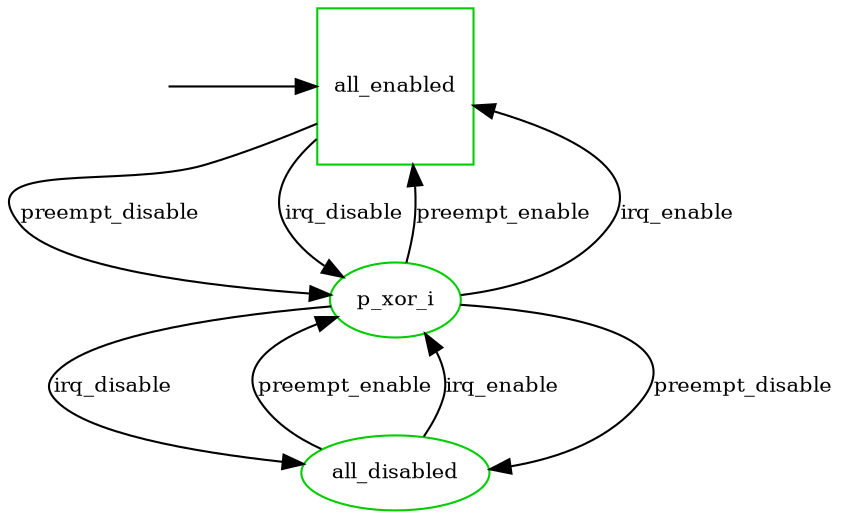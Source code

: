 digraph state_automaton {
	center = true;
	// size = "700,800";
	nodesep = 0.5;
	{node [shape = plaintext, style=invis, label=""] "__init_all_enabled"};
	node [shape = ellipse, fontsize=10, color = green3];
	edge [fontsize=10];

	"__init_all_enabled" -> "all_enabled";

	"all_disabled" [label = "all_disabled"]; 
	"p_xor_i" [label = "p_xor_i"]; 

	/* 
	 * NOTE: The automata should generate a pseudo-event when entering
	 * (called atomic_enter) or exiting (called atomic_exit) this state.
	 */
	"all_enabled" [label = "all_enabled", shape="square"]; 

	"all_enabled" -> "p_xor_i" [ label = "preempt_disable" ];
	"all_enabled" -> "p_xor_i" [ label = "irq_disable" ];
	"p_xor_i" -> "all_enabled" [ label = "preempt_enable" ];
	"p_xor_i" -> "all_enabled" [ label = "irq_enable" ];

	"p_xor_i" -> "all_disabled" [ label = "preempt_disable" ];
	"p_xor_i" -> "all_disabled" [ label = "irq_disable" ];
	"all_disabled" -> "p_xor_i" [ label = "preempt_enable" ];
	"all_disabled" -> "p_xor_i" [ label = "irq_enable" ];

	{ rank = min ;
		"__init_all_enabled";
		"all_enabled";
	}
}
